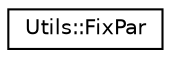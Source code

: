 digraph "Graphical Class Hierarchy"
{
  edge [fontname="Helvetica",fontsize="10",labelfontname="Helvetica",labelfontsize="10"];
  node [fontname="Helvetica",fontsize="10",shape=record];
  rankdir="LR";
  Node0 [label="Utils::FixPar",height=0.2,width=0.4,color="black", fillcolor="white", style="filled",URL="$struct_utils_1_1_fix_par.html"];
}
